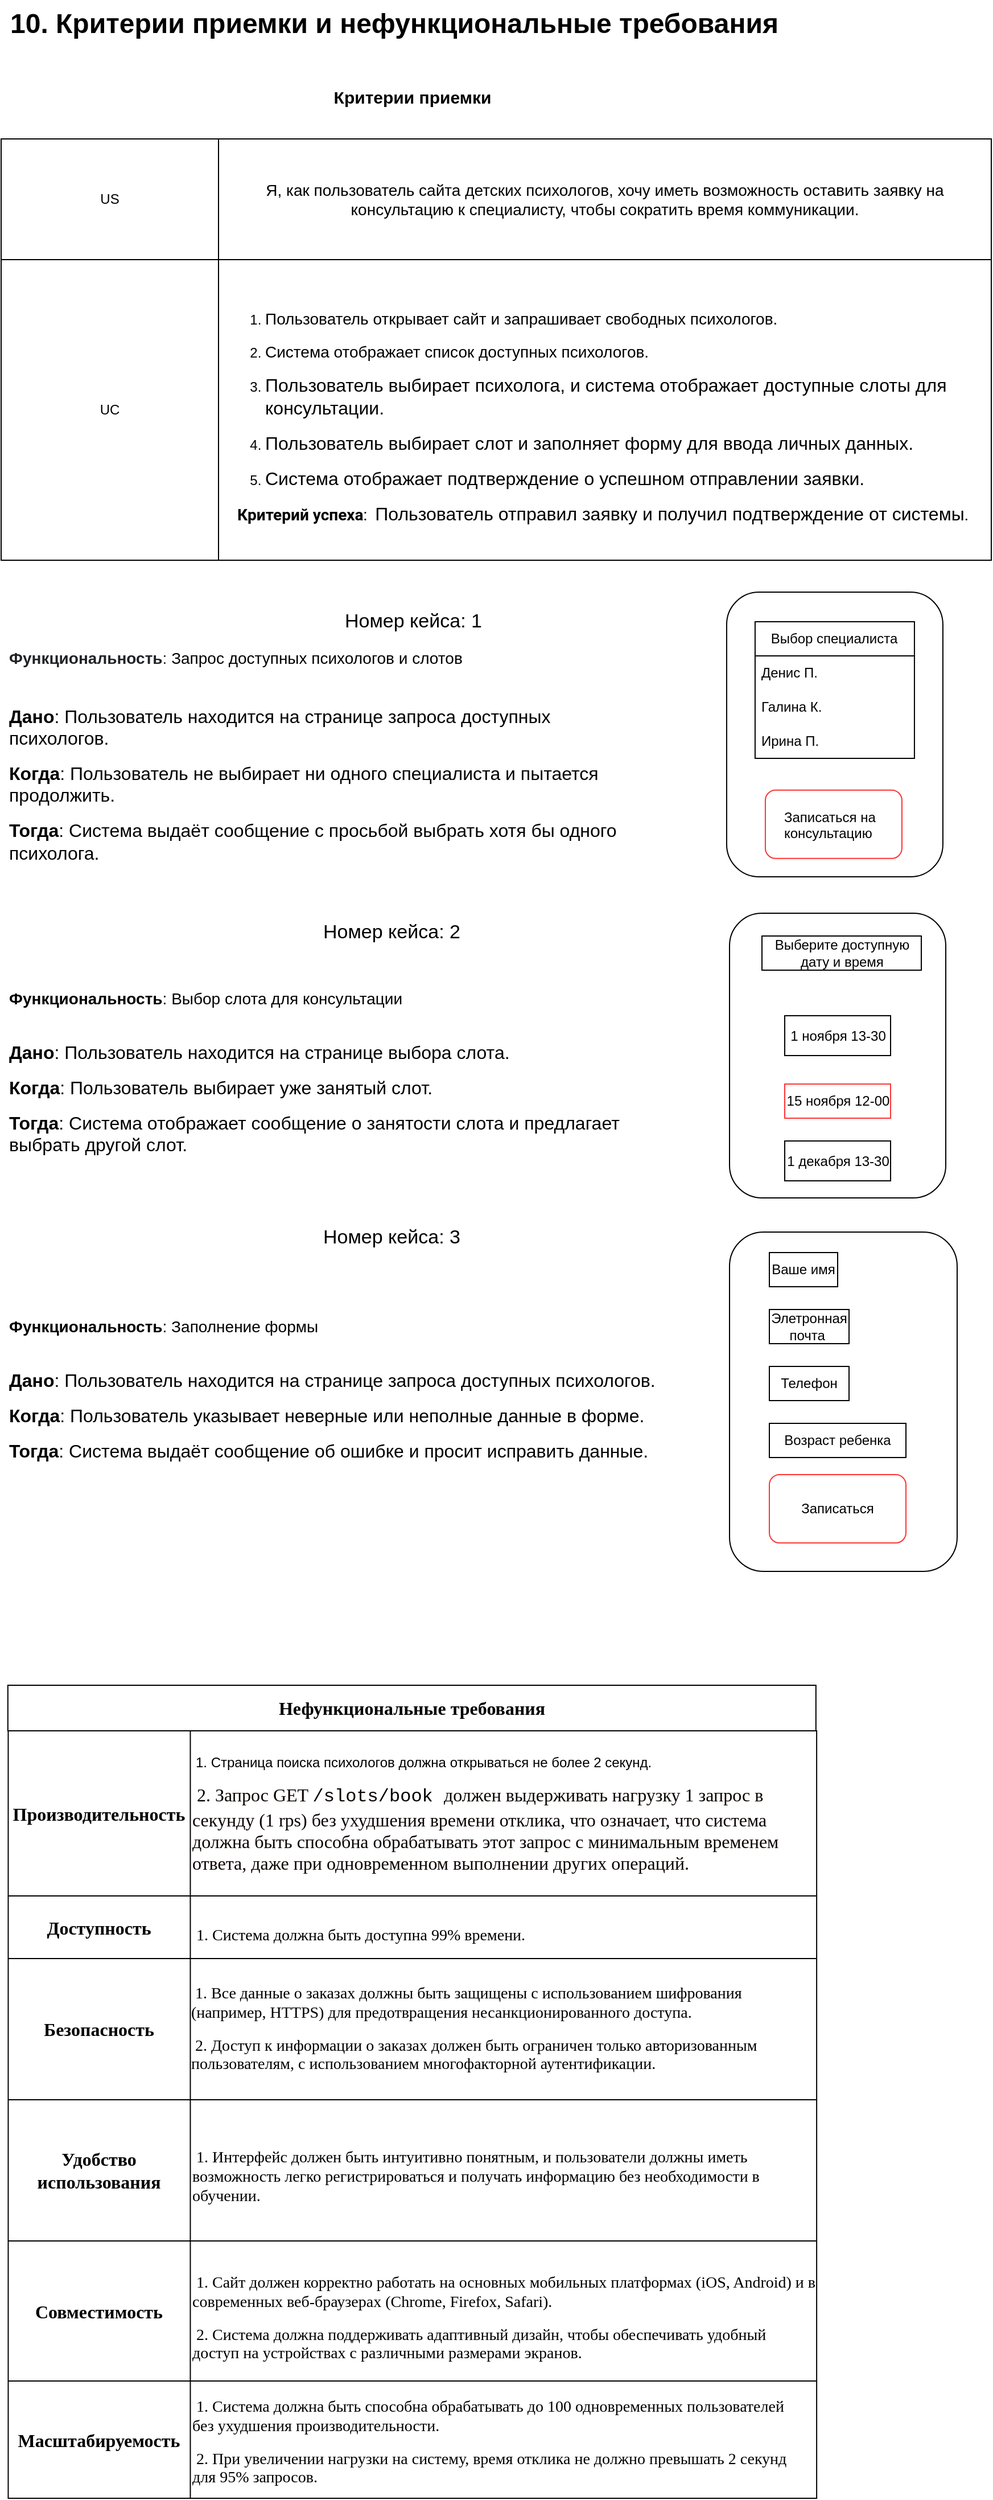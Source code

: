 <mxfile version="26.0.6">
  <diagram name="Страница — 1" id="lowcXcFxiL13PWXX_mxo">
    <mxGraphModel dx="1502" dy="-9956" grid="1" gridSize="10" guides="1" tooltips="1" connect="1" arrows="1" fold="1" page="1" pageScale="1" pageWidth="827" pageHeight="1169" math="0" shadow="0">
      <root>
        <mxCell id="0" />
        <mxCell id="1" parent="0" />
        <mxCell id="max8NpHxDRzMTPAFwEB_-426" value="&lt;font style=&quot;font-size: 24px;&quot;&gt;&lt;b&gt;10. Критерии приемки и нефункциональные требования&lt;/b&gt;&lt;/font&gt;" style="text;whiteSpace=wrap;html=1;" vertex="1" parent="1">
          <mxGeometry x="85.91" y="10560" width="790" height="40" as="geometry" />
        </mxCell>
        <mxCell id="max8NpHxDRzMTPAFwEB_-427" value="" style="shape=table;startSize=0;container=1;collapsible=0;childLayout=tableLayout;movable=1;resizable=1;rotatable=1;deletable=1;editable=1;locked=0;connectable=1;" vertex="1" parent="1">
          <mxGeometry x="80" y="10682" width="870" height="370" as="geometry" />
        </mxCell>
        <mxCell id="max8NpHxDRzMTPAFwEB_-428" value="" style="shape=tableRow;horizontal=0;startSize=0;swimlaneHead=0;swimlaneBody=0;strokeColor=inherit;top=0;left=0;bottom=0;right=0;collapsible=0;dropTarget=0;fillColor=none;points=[[0,0.5],[1,0.5]];portConstraint=eastwest;movable=1;resizable=1;rotatable=1;deletable=1;editable=1;locked=0;connectable=1;" vertex="1" parent="max8NpHxDRzMTPAFwEB_-427">
          <mxGeometry width="870" height="106" as="geometry" />
        </mxCell>
        <mxCell id="max8NpHxDRzMTPAFwEB_-429" value="US" style="shape=partialRectangle;html=1;whiteSpace=wrap;connectable=1;strokeColor=inherit;overflow=hidden;fillColor=none;top=0;left=0;bottom=0;right=0;pointerEvents=1;movable=1;resizable=1;rotatable=1;deletable=1;editable=1;locked=0;" vertex="1" parent="max8NpHxDRzMTPAFwEB_-428">
          <mxGeometry width="191" height="106" as="geometry">
            <mxRectangle width="191" height="106" as="alternateBounds" />
          </mxGeometry>
        </mxCell>
        <mxCell id="max8NpHxDRzMTPAFwEB_-430" value="&lt;p data-pm-slice=&quot;1 1 []&quot;&gt;&lt;font style=&quot;font-size: 14px;&quot;&gt;&lt;span&gt;Я, как пользователь сайта детских психологов, хочу иметь возможность оставить заявку на консультацию к специалисту, чтобы сократить время коммуникации.&lt;/span&gt;&lt;/font&gt;&lt;/p&gt;" style="shape=partialRectangle;html=1;whiteSpace=wrap;connectable=1;strokeColor=inherit;overflow=hidden;fillColor=none;top=0;left=0;bottom=0;right=0;pointerEvents=1;movable=1;resizable=1;rotatable=1;deletable=1;editable=1;locked=0;" vertex="1" parent="max8NpHxDRzMTPAFwEB_-428">
          <mxGeometry x="191" width="679" height="106" as="geometry">
            <mxRectangle width="679" height="106" as="alternateBounds" />
          </mxGeometry>
        </mxCell>
        <mxCell id="max8NpHxDRzMTPAFwEB_-431" value="" style="shape=tableRow;horizontal=0;startSize=0;swimlaneHead=0;swimlaneBody=0;strokeColor=inherit;top=0;left=0;bottom=0;right=0;collapsible=0;dropTarget=0;fillColor=none;points=[[0,0.5],[1,0.5]];portConstraint=eastwest;movable=1;resizable=1;rotatable=1;deletable=1;editable=1;locked=0;connectable=1;" vertex="1" parent="max8NpHxDRzMTPAFwEB_-427">
          <mxGeometry y="106" width="870" height="264" as="geometry" />
        </mxCell>
        <mxCell id="max8NpHxDRzMTPAFwEB_-432" value="UC" style="shape=partialRectangle;html=1;whiteSpace=wrap;connectable=1;strokeColor=inherit;overflow=hidden;fillColor=none;top=0;left=0;bottom=0;right=0;pointerEvents=1;movable=1;resizable=1;rotatable=1;deletable=1;editable=1;locked=0;" vertex="1" parent="max8NpHxDRzMTPAFwEB_-431">
          <mxGeometry width="191" height="264" as="geometry">
            <mxRectangle width="191" height="264" as="alternateBounds" />
          </mxGeometry>
        </mxCell>
        <mxCell id="max8NpHxDRzMTPAFwEB_-433" value="&lt;div align=&quot;left&quot;&gt;&lt;ol data-pm-slice=&quot;3 3 []&quot; start=&quot;1&quot; data-spread=&quot;false&quot;&gt;&lt;li&gt;&lt;p&gt;&lt;font style=&quot;font-size: 14px;&quot;&gt;&lt;span&gt;Пользователь открывает сайт и запрашивает свободных психологов.&lt;/span&gt;&lt;/font&gt;&lt;/p&gt;&lt;/li&gt;&lt;li&gt;&lt;p&gt;&lt;font style=&quot;font-size: 14px;&quot;&gt;&lt;span&gt;Система отображает список доступных психологов.&lt;/span&gt;&lt;/font&gt;&lt;/p&gt;&lt;/li&gt;&lt;li&gt;&lt;p&gt;&lt;font size=&quot;3&quot;&gt;&lt;span&gt;Пользователь выбирает психолога, и система отображает доступные слоты для консультации.&lt;/span&gt;&lt;/font&gt;&lt;/p&gt;&lt;/li&gt;&lt;li&gt;&lt;p&gt;&lt;font size=&quot;3&quot;&gt;&lt;span&gt;Пользователь выбирает слот и заполняет форму для ввода личных данных.&lt;/span&gt;&lt;/font&gt;&lt;/p&gt;&lt;/li&gt;&lt;li&gt;&lt;p&gt;&lt;font size=&quot;3&quot;&gt;&lt;span&gt;Система отображает подтверждение о успешном отправлении заявки.&lt;br&gt;&lt;/span&gt;&lt;/font&gt;&lt;/p&gt;&lt;/li&gt;&lt;/ol&gt;&lt;/div&gt;&lt;div&gt;&lt;span style=&quot;background-color: initial; white-space-collapse: preserve;&quot;&gt;&lt;/span&gt;&lt;span style=&quot;background-color: initial; white-space-collapse: preserve;&quot;&gt;&lt;font style=&quot;font-size: 14px;&quot; face=&quot;Roboto, -apple-system, BlinkMacSystemFont, Apple Color Emoji, Segoe UI, Oxygen, Ubuntu, Cantarell, Fira Sans, Droid Sans, Helvetica Neue, sans-serif&quot;&gt;&lt;b style=&quot;&quot;&gt;Критерий успеха&lt;/b&gt;:  &lt;/font&gt;&lt;/span&gt;&lt;font size=&quot;3&quot;&gt;&lt;span&gt;Пользователь отправил заявку и получил подтверждение от системы&lt;/span&gt;&lt;/font&gt;&lt;span style=&quot;background-color: initial; white-space-collapse: preserve;&quot;&gt;&lt;font style=&quot;font-size: 14px;&quot; face=&quot;Roboto, -apple-system, BlinkMacSystemFont, Apple Color Emoji, Segoe UI, Oxygen, Ubuntu, Cantarell, Fira Sans, Droid Sans, Helvetica Neue, sans-serif&quot;&gt;. &lt;/font&gt;&lt;/span&gt;&lt;/div&gt;" style="shape=partialRectangle;html=1;whiteSpace=wrap;connectable=1;strokeColor=inherit;overflow=hidden;fillColor=none;top=0;left=0;bottom=0;right=0;pointerEvents=1;movable=1;resizable=1;rotatable=1;deletable=1;editable=1;locked=0;" vertex="1" parent="max8NpHxDRzMTPAFwEB_-431">
          <mxGeometry x="191" width="679" height="264" as="geometry">
            <mxRectangle width="679" height="264" as="alternateBounds" />
          </mxGeometry>
        </mxCell>
        <mxCell id="max8NpHxDRzMTPAFwEB_-434" value="&lt;font style=&quot;font-size: 17px;&quot;&gt;Номер кейса: 1&lt;/font&gt;" style="text;whiteSpace=wrap;html=1;movable=1;resizable=1;rotatable=1;deletable=1;editable=1;locked=0;connectable=1;" vertex="1" parent="1">
          <mxGeometry x="380" y="11088.88" width="190" height="40" as="geometry" />
        </mxCell>
        <mxCell id="max8NpHxDRzMTPAFwEB_-435" value="&lt;font style=&quot;font-size: 14px;&quot;&gt;&lt;b style=&quot;font-weight:normal;&quot; id=&quot;docs-internal-guid-d930886a-7fff-87ad-3268-db77165c6cd9&quot;&gt;&lt;p dir=&quot;ltr&quot; style=&quot;line-height:1.38;margin-top:0pt;margin-bottom:0pt;&quot;&gt;&lt;span style=&quot;font-family: Arial, sans-serif; color: rgb(31, 35, 40); background-color: rgb(255, 255, 255); font-weight: 700; font-style: normal; font-variant: normal; text-decoration: none; vertical-align: baseline; white-space: pre-wrap;&quot;&gt;Функциональность&lt;/span&gt;&lt;span style=&quot;font-family: Arial, sans-serif; color: rgb(31, 35, 40); background-color: rgb(255, 255, 255); font-weight: 400; font-style: normal; font-variant: normal; text-decoration: none; vertical-align: baseline; white-space: pre-wrap;&quot;&gt;: &lt;/span&gt;&lt;font&gt;&lt;span&gt;Запрос доступных психологов и слотов&lt;/span&gt;&lt;/font&gt;&lt;/p&gt;&lt;/b&gt;&lt;b style=&quot;font-weight:normal;&quot; id=&quot;docs-internal-guid-d930886a-7fff-87ad-3268-db77165c6cd9&quot;&gt;&lt;p dir=&quot;ltr&quot; style=&quot;line-height:1.38;margin-top:0pt;margin-bottom:0pt;&quot;&gt;&lt;span style=&quot;font-family: Arial, sans-serif; color: rgb(31, 35, 40); background-color: rgb(255, 255, 255); font-weight: 400; font-style: normal; font-variant: normal; text-decoration: none; vertical-align: baseline; white-space: pre-wrap;&quot;&gt;&lt;br&gt;&lt;/span&gt;&lt;/p&gt;&lt;/b&gt;&lt;/font&gt;&lt;p data-pm-slice=&quot;1 1 []&quot;&gt;&lt;font size=&quot;3&quot;&gt;&lt;span&gt;&lt;b&gt;Дано&lt;/b&gt;: Пользователь находится на странице запроса доступных психологов.&amp;nbsp;&lt;/span&gt;&lt;/font&gt;&lt;/p&gt;&lt;p data-pm-slice=&quot;1 1 []&quot;&gt;&lt;font size=&quot;3&quot;&gt;&lt;span&gt;&lt;b&gt;Когда&lt;/b&gt;: Пользователь не выбирает ни одного специалиста и пытается продолжить.&amp;nbsp;&lt;/span&gt;&lt;/font&gt;&lt;/p&gt;&lt;p data-pm-slice=&quot;1 1 []&quot;&gt;&lt;font size=&quot;3&quot;&gt;&lt;span&gt;&lt;b&gt;Тогда&lt;/b&gt;: Система выдаёт сообщение с просьбой выбрать хотя бы одного психолога.&lt;/span&gt;&lt;/font&gt;&lt;/p&gt;" style="text;whiteSpace=wrap;html=1;movable=1;resizable=1;rotatable=1;deletable=1;editable=1;locked=0;connectable=1;" vertex="1" parent="1">
          <mxGeometry x="85" y="11122" width="560" height="191.87" as="geometry" />
        </mxCell>
        <mxCell id="max8NpHxDRzMTPAFwEB_-436" value="&lt;font style=&quot;font-size: 17px;&quot;&gt;Номер кейса: 2&lt;/font&gt;" style="text;whiteSpace=wrap;html=1;" vertex="1" parent="1">
          <mxGeometry x="360.91" y="11362" width="160" height="40" as="geometry" />
        </mxCell>
        <mxCell id="max8NpHxDRzMTPAFwEB_-437" value="&lt;div&gt;&lt;font style=&quot;font-size: 14px;&quot;&gt;&lt;b&gt;Функциональность&lt;/b&gt;: &lt;span&gt;Выбор слота для консультации&lt;/span&gt;&lt;/font&gt;&lt;/div&gt;&lt;div&gt;&lt;font style=&quot;font-size: 14px;&quot;&gt;&lt;span&gt;&lt;br&gt;&lt;/span&gt;&lt;/font&gt;&lt;/div&gt;&lt;p&gt;&lt;font size=&quot;3&quot;&gt;&lt;span&gt;&lt;b&gt;Дано&lt;/b&gt;: Пользователь находится на странице выбора слота.&amp;nbsp;&lt;/span&gt;&lt;/font&gt;&lt;/p&gt;&lt;p&gt;&lt;b style=&quot;font-size: medium; background-color: transparent; color: light-dark(rgb(0, 0, 0), rgb(255, 255, 255));&quot;&gt;Когда&lt;/b&gt;&lt;span style=&quot;font-size: medium; background-color: transparent; color: light-dark(rgb(0, 0, 0), rgb(255, 255, 255));&quot;&gt;: Пользователь выбирает уже занятый слот.&amp;nbsp;&lt;/span&gt;&lt;/p&gt;&lt;p&gt;&lt;font size=&quot;3&quot;&gt;&lt;span&gt;&lt;b&gt;Тогда&lt;/b&gt;: Система отображает сообщение о занятости слота и предлагает выбрать другой слот.&lt;/span&gt;&lt;/font&gt;&lt;/p&gt;" style="text;whiteSpace=wrap;html=1;" vertex="1" parent="1">
          <mxGeometry x="85" y="11422" width="560" height="170" as="geometry" />
        </mxCell>
        <mxCell id="max8NpHxDRzMTPAFwEB_-438" value="&lt;font style=&quot;font-size: 17px;&quot;&gt;Номер кейса: 3&lt;/font&gt;" style="text;whiteSpace=wrap;html=1;" vertex="1" parent="1">
          <mxGeometry x="361.39" y="11630" width="190" height="40" as="geometry" />
        </mxCell>
        <mxCell id="max8NpHxDRzMTPAFwEB_-439" value="&lt;div&gt;&lt;font style=&quot;font-size: 14px;&quot;&gt;&lt;b&gt;Функциональность&lt;/b&gt;: З&lt;span&gt;аполнение формы&lt;/span&gt;&lt;/font&gt;&lt;/div&gt;&lt;div&gt;&lt;font style=&quot;font-size: 14px;&quot;&gt;&lt;span&gt;&lt;br&gt;&lt;/span&gt;&lt;/font&gt;&lt;/div&gt;&lt;p data-pm-slice=&quot;1 1 []&quot;&gt;&lt;font size=&quot;3&quot;&gt;&lt;span&gt;&lt;b&gt;Дано&lt;/b&gt;: Пользователь находится на странице запроса доступных психологов.&lt;b&gt;&lt;br&gt;&lt;/b&gt;&lt;/span&gt;&lt;/font&gt;&lt;/p&gt;&lt;p data-pm-slice=&quot;1 1 []&quot;&gt;&lt;b style=&quot;font-size: medium; background-color: transparent; color: light-dark(rgb(0, 0, 0), rgb(255, 255, 255));&quot;&gt;Когда&lt;/b&gt;&lt;span style=&quot;font-size: medium; background-color: transparent; color: light-dark(rgb(0, 0, 0), rgb(255, 255, 255));&quot;&gt;: Пользователь указывает неверные или неполные данные в форме.&lt;/span&gt;&lt;/p&gt;&lt;p data-pm-slice=&quot;1 1 []&quot;&gt;&lt;b style=&quot;font-size: medium; background-color: transparent; color: light-dark(rgb(0, 0, 0), rgb(255, 255, 255));&quot;&gt;Тогда&lt;/b&gt;&lt;span style=&quot;font-size: medium; background-color: transparent; color: light-dark(rgb(0, 0, 0), rgb(255, 255, 255));&quot;&gt;: Система выдаёт сообщение об ошибке и просит исправить данные.&lt;/span&gt;&lt;/p&gt;" style="text;whiteSpace=wrap;html=1;" vertex="1" parent="1">
          <mxGeometry x="85" y="11710" width="610" height="220" as="geometry" />
        </mxCell>
        <mxCell id="max8NpHxDRzMTPAFwEB_-440" value="&lt;b&gt;&lt;font style=&quot;font-size: 15px;&quot;&gt;Критерии приемки&lt;/font&gt;&lt;/b&gt;" style="text;html=1;align=center;verticalAlign=middle;resizable=1;points=[];autosize=1;strokeColor=none;fillColor=none;movable=1;rotatable=1;deletable=1;editable=1;locked=0;connectable=1;" vertex="1" parent="1">
          <mxGeometry x="361.39" y="10630" width="160" height="30" as="geometry" />
        </mxCell>
        <mxCell id="max8NpHxDRzMTPAFwEB_-442" value="" style="rounded=1;whiteSpace=wrap;html=1;" vertex="1" parent="1">
          <mxGeometry x="717.47" y="11080" width="190" height="250" as="geometry" />
        </mxCell>
        <mxCell id="max8NpHxDRzMTPAFwEB_-443" value="Выбор специалиста" style="swimlane;fontStyle=0;childLayout=stackLayout;horizontal=1;startSize=30;horizontalStack=0;resizeParent=1;resizeParentMax=0;resizeLast=0;collapsible=1;marginBottom=0;whiteSpace=wrap;html=1;" vertex="1" parent="1">
          <mxGeometry x="742.47" y="11106" width="140" height="120" as="geometry" />
        </mxCell>
        <mxCell id="max8NpHxDRzMTPAFwEB_-444" value="Денис П." style="text;strokeColor=none;fillColor=none;align=left;verticalAlign=middle;spacingLeft=4;spacingRight=4;overflow=hidden;points=[[0,0.5],[1,0.5]];portConstraint=eastwest;rotatable=0;whiteSpace=wrap;html=1;" vertex="1" parent="max8NpHxDRzMTPAFwEB_-443">
          <mxGeometry y="30" width="140" height="30" as="geometry" />
        </mxCell>
        <mxCell id="max8NpHxDRzMTPAFwEB_-445" value="Галина К." style="text;strokeColor=none;fillColor=none;align=left;verticalAlign=middle;spacingLeft=4;spacingRight=4;overflow=hidden;points=[[0,0.5],[1,0.5]];portConstraint=eastwest;rotatable=0;whiteSpace=wrap;html=1;" vertex="1" parent="max8NpHxDRzMTPAFwEB_-443">
          <mxGeometry y="60" width="140" height="30" as="geometry" />
        </mxCell>
        <mxCell id="max8NpHxDRzMTPAFwEB_-446" value="Ирина П." style="text;strokeColor=none;fillColor=none;align=left;verticalAlign=middle;spacingLeft=4;spacingRight=4;overflow=hidden;points=[[0,0.5],[1,0.5]];portConstraint=eastwest;rotatable=0;whiteSpace=wrap;html=1;" vertex="1" parent="max8NpHxDRzMTPAFwEB_-443">
          <mxGeometry y="90" width="140" height="30" as="geometry" />
        </mxCell>
        <mxCell id="max8NpHxDRzMTPAFwEB_-447" value="" style="rounded=1;whiteSpace=wrap;html=1;strokeColor=#FF3333;" vertex="1" parent="1">
          <mxGeometry x="751.47" y="11253.87" width="120" height="60" as="geometry" />
        </mxCell>
        <mxCell id="max8NpHxDRzMTPAFwEB_-448" value="Записаться на консультацию" style="text;whiteSpace=wrap;html=1;" vertex="1" parent="1">
          <mxGeometry x="766.47" y="11263.87" width="120" height="40" as="geometry" />
        </mxCell>
        <mxCell id="max8NpHxDRzMTPAFwEB_-449" value="" style="rounded=1;whiteSpace=wrap;html=1;" vertex="1" parent="1">
          <mxGeometry x="720" y="11362" width="190" height="250" as="geometry" />
        </mxCell>
        <mxCell id="max8NpHxDRzMTPAFwEB_-456" value="Выберите доступную дату и время" style="rounded=0;whiteSpace=wrap;html=1;" vertex="1" parent="1">
          <mxGeometry x="748.5" y="11382" width="140" height="30" as="geometry" />
        </mxCell>
        <mxCell id="max8NpHxDRzMTPAFwEB_-457" value="1 ноября 13-30" style="rounded=0;whiteSpace=wrap;html=1;" vertex="1" parent="1">
          <mxGeometry x="768.5" y="11452" width="93" height="35" as="geometry" />
        </mxCell>
        <mxCell id="max8NpHxDRzMTPAFwEB_-458" value="15 ноября 12-00" style="rounded=0;whiteSpace=wrap;html=1;strokeColor=#FF3333;" vertex="1" parent="1">
          <mxGeometry x="768.5" y="11512" width="93" height="30" as="geometry" />
        </mxCell>
        <mxCell id="max8NpHxDRzMTPAFwEB_-459" value="1 декабря 13-30" style="rounded=0;whiteSpace=wrap;html=1;" vertex="1" parent="1">
          <mxGeometry x="768.5" y="11562" width="93" height="35" as="geometry" />
        </mxCell>
        <mxCell id="max8NpHxDRzMTPAFwEB_-460" value="" style="rounded=1;whiteSpace=wrap;html=1;" vertex="1" parent="1">
          <mxGeometry x="720" y="11642" width="200" height="298" as="geometry" />
        </mxCell>
        <mxCell id="max8NpHxDRzMTPAFwEB_-461" value="Ваше имя" style="rounded=0;whiteSpace=wrap;html=1;" vertex="1" parent="1">
          <mxGeometry x="755" y="11660" width="60" height="30" as="geometry" />
        </mxCell>
        <mxCell id="max8NpHxDRzMTPAFwEB_-462" value="Телефон" style="rounded=0;whiteSpace=wrap;html=1;" vertex="1" parent="1">
          <mxGeometry x="755" y="11760" width="70" height="30" as="geometry" />
        </mxCell>
        <mxCell id="max8NpHxDRzMTPAFwEB_-463" value="Возраст ребенка" style="rounded=0;whiteSpace=wrap;html=1;" vertex="1" parent="1">
          <mxGeometry x="755" y="11810" width="120" height="30" as="geometry" />
        </mxCell>
        <mxCell id="max8NpHxDRzMTPAFwEB_-464" value="Элетронная почта&amp;nbsp;" style="rounded=0;whiteSpace=wrap;html=1;" vertex="1" parent="1">
          <mxGeometry x="755" y="11710" width="70" height="30" as="geometry" />
        </mxCell>
        <mxCell id="max8NpHxDRzMTPAFwEB_-465" value="Записаться" style="rounded=1;whiteSpace=wrap;html=1;strokeColor=#FF3333;" vertex="1" parent="1">
          <mxGeometry x="755" y="11855" width="120" height="60" as="geometry" />
        </mxCell>
        <mxCell id="max8NpHxDRzMTPAFwEB_-473" value="&lt;b&gt;&lt;font face=&quot;Times New Roman&quot; style=&quot;font-size: 16px;&quot;&gt;Нефункциональные требования&lt;/font&gt;&lt;/b&gt;" style="rounded=0;whiteSpace=wrap;html=1;" vertex="1" parent="1">
          <mxGeometry x="85.91" y="12040" width="710" height="40" as="geometry" />
        </mxCell>
        <mxCell id="max8NpHxDRzMTPAFwEB_-474" value="" style="shape=table;startSize=0;container=1;collapsible=0;childLayout=tableLayout;" vertex="1" parent="1">
          <mxGeometry x="86.23" y="12080" width="710.33" height="674" as="geometry" />
        </mxCell>
        <mxCell id="max8NpHxDRzMTPAFwEB_-475" value="" style="shape=tableRow;horizontal=0;startSize=0;swimlaneHead=0;swimlaneBody=0;strokeColor=inherit;top=0;left=0;bottom=0;right=0;collapsible=0;dropTarget=0;fillColor=none;points=[[0,0.5],[1,0.5]];portConstraint=eastwest;" vertex="1" parent="max8NpHxDRzMTPAFwEB_-474">
          <mxGeometry width="710.33" height="145" as="geometry" />
        </mxCell>
        <mxCell id="max8NpHxDRzMTPAFwEB_-476" value="&lt;p class=&quot;MsoNormal&quot;&gt;&lt;b style=&quot;font-family: &amp;quot;Times New Roman&amp;quot;; font-size: 16px;&quot;&gt;Производительность&lt;/b&gt;&lt;br&gt;&lt;/p&gt;" style="shape=partialRectangle;html=1;whiteSpace=wrap;connectable=0;strokeColor=inherit;overflow=hidden;fillColor=none;top=0;left=0;bottom=0;right=0;pointerEvents=1;" vertex="1" parent="max8NpHxDRzMTPAFwEB_-475">
          <mxGeometry width="160" height="145" as="geometry">
            <mxRectangle width="160" height="145" as="alternateBounds" />
          </mxGeometry>
        </mxCell>
        <mxCell id="max8NpHxDRzMTPAFwEB_-477" value="&lt;p class=&quot;MsoNormal&quot;&gt;&lt;font style=&quot;font-size: 12px;&quot;&gt;&lt;font face=&quot;Times New Roman&quot; style=&quot;&quot;&gt;&amp;nbsp;&lt;/font&gt;&lt;span style=&quot;background-color: transparent; color: light-dark(rgb(0, 0, 0), rgb(255, 255, 255));&quot;&gt;1. Страница поиска психологов должна открываться не более 2 секунд.&lt;/span&gt;&lt;/font&gt;&lt;/p&gt;&lt;p class=&quot;MsoNormal&quot;&gt;&lt;font size=&quot;3&quot;&gt;&lt;span style=&quot;font-family: &amp;quot;Times New Roman&amp;quot;; background-color: transparent; color: light-dark(rgb(0, 0, 0), rgb(255, 255, 255));&quot;&gt;&amp;nbsp;2.&amp;nbsp;&lt;/span&gt;&lt;span style=&quot;font-style: inherit; font-variant-ligatures: inherit; font-variant-caps: inherit; background-color: rgb(255, 255, 255);&quot;&gt;&lt;font style=&quot;color: rgb(10, 3, 0);&quot; face=&quot;Times New Roman&quot;&gt;Запрос GET &lt;span style=&quot;color: var(--theme-text-primary); background-color: transparent; font-family: ui-monospace, SFMono-Regular, &amp;quot;SF Mono&amp;quot;, Menlo, Consolas, &amp;quot;Liberation Mono&amp;quot;, monospace;&quot;&gt;/slots&lt;/span&gt;&lt;span style=&quot;color: rgb(0, 0, 0); background-color: initial; font-family: ui-monospace, SFMono-Regular, &amp;quot;SF Mono&amp;quot;, Menlo, Consolas, &amp;quot;Liberation Mono&amp;quot;, monospace;&quot;&gt;/book&amp;nbsp;&lt;/span&gt;должен выдерживать нагрузку 1 запрос в секунду (1 rps) без ухудшения времени отклика, что означает, что система должна быть способна обрабатывать этот запрос с минимальным временем ответа, даже при одновременном выполнении других операций.&lt;/font&gt;&lt;/span&gt;&lt;/font&gt;&lt;/p&gt;" style="shape=partialRectangle;html=1;whiteSpace=wrap;connectable=0;strokeColor=inherit;overflow=hidden;fillColor=none;top=0;left=0;bottom=0;right=0;pointerEvents=1;align=left;" vertex="1" parent="max8NpHxDRzMTPAFwEB_-475">
          <mxGeometry x="160" width="550" height="145" as="geometry">
            <mxRectangle width="550" height="145" as="alternateBounds" />
          </mxGeometry>
        </mxCell>
        <mxCell id="max8NpHxDRzMTPAFwEB_-478" style="shape=tableRow;horizontal=0;startSize=0;swimlaneHead=0;swimlaneBody=0;strokeColor=inherit;top=0;left=0;bottom=0;right=0;collapsible=0;dropTarget=0;fillColor=none;points=[[0,0.5],[1,0.5]];portConstraint=eastwest;" vertex="1" parent="max8NpHxDRzMTPAFwEB_-474">
          <mxGeometry y="145" width="710.33" height="55" as="geometry" />
        </mxCell>
        <mxCell id="max8NpHxDRzMTPAFwEB_-479" value="&lt;p class=&quot;MsoNormal&quot;&gt;&lt;font style=&quot;font-size: 16px;&quot; face=&quot;Times New Roman&quot;&gt;&lt;b style=&quot;&quot;&gt;Доступность&lt;/b&gt;&lt;/font&gt;&lt;/p&gt;" style="shape=partialRectangle;html=1;whiteSpace=wrap;connectable=0;strokeColor=inherit;overflow=hidden;fillColor=none;top=0;left=0;bottom=0;right=0;pointerEvents=1;align=center;" vertex="1" parent="max8NpHxDRzMTPAFwEB_-478">
          <mxGeometry width="160" height="55" as="geometry">
            <mxRectangle width="160" height="55" as="alternateBounds" />
          </mxGeometry>
        </mxCell>
        <mxCell id="max8NpHxDRzMTPAFwEB_-480" value="&lt;p style=&quot;margin-bottom: 0cm;&quot; class=&quot;MsoNormal&quot;&gt;&lt;font style=&quot;font-size: 14px;&quot;&gt;&lt;font style=&quot;&quot; face=&quot;Times New Roman&quot;&gt;&amp;nbsp;1.&amp;nbsp;&lt;/font&gt;&lt;span style=&quot;background-color: transparent;&quot;&gt;&lt;font style=&quot;&quot; face=&quot;Times New Roman&quot;&gt;Система должна быть доступна 99% времени.&lt;/font&gt;&lt;/span&gt;&lt;/font&gt;&lt;/p&gt;" style="shape=partialRectangle;html=1;whiteSpace=wrap;connectable=0;strokeColor=inherit;overflow=hidden;fillColor=none;top=0;left=0;bottom=0;right=0;pointerEvents=1;align=left;" vertex="1" parent="max8NpHxDRzMTPAFwEB_-478">
          <mxGeometry x="160" width="550" height="55" as="geometry">
            <mxRectangle width="550" height="55" as="alternateBounds" />
          </mxGeometry>
        </mxCell>
        <mxCell id="max8NpHxDRzMTPAFwEB_-481" style="shape=tableRow;horizontal=0;startSize=0;swimlaneHead=0;swimlaneBody=0;strokeColor=inherit;top=0;left=0;bottom=0;right=0;collapsible=0;dropTarget=0;fillColor=none;points=[[0,0.5],[1,0.5]];portConstraint=eastwest;" vertex="1" parent="max8NpHxDRzMTPAFwEB_-474">
          <mxGeometry y="200" width="710.33" height="124" as="geometry" />
        </mxCell>
        <mxCell id="max8NpHxDRzMTPAFwEB_-482" value="&lt;p class=&quot;MsoNormal&quot;&gt;&lt;b&gt;&lt;span style=&quot;font-family:&amp;quot;Times New Roman&amp;quot;,serif&quot;&gt;&lt;font style=&quot;font-size: 16px;&quot;&gt;Безопасность&lt;/font&gt;&lt;/span&gt;&lt;/b&gt;&lt;/p&gt;" style="shape=partialRectangle;html=1;whiteSpace=wrap;connectable=0;strokeColor=inherit;overflow=hidden;fillColor=none;top=0;left=0;bottom=0;right=0;pointerEvents=1;" vertex="1" parent="max8NpHxDRzMTPAFwEB_-481">
          <mxGeometry width="160" height="124" as="geometry">
            <mxRectangle width="160" height="124" as="alternateBounds" />
          </mxGeometry>
        </mxCell>
        <mxCell id="max8NpHxDRzMTPAFwEB_-483" value="&lt;p style=&quot;text-align: left; margin-bottom: 0cm;&quot; class=&quot;MsoNormal&quot;&gt;&lt;font style=&quot;font-size: 14px;&quot; face=&quot;Times New Roman&quot;&gt;&amp;nbsp;1. Все данные о заказах должны быть защищены с использованием шифрования (например, HTTPS) для предотвращения несанкционированного доступа.&lt;/font&gt;&lt;/p&gt;&lt;p style=&quot;margin-bottom: 0cm;&quot; class=&quot;MsoNormal&quot;&gt;&lt;/p&gt;&lt;div style=&quot;text-align: left;&quot;&gt;&lt;span style=&quot;font-size: 14px; font-family: &amp;quot;Times New Roman&amp;quot;; background-color: transparent; color: light-dark(rgb(0, 0, 0), rgb(255, 255, 255));&quot;&gt;&amp;nbsp;2. Доступ&amp;nbsp;&lt;/span&gt;&lt;span style=&quot;font-size: 14px; font-family: &amp;quot;Times New Roman&amp;quot;; background-color: transparent; color: light-dark(rgb(0, 0, 0), rgb(255, 255, 255));&quot;&gt;к информации о заказах должен быть ограничен только авторизованным&lt;/span&gt;&lt;/div&gt;&lt;font style=&quot;font-size: 14px;&quot; face=&quot;Times New Roman&quot;&gt;&lt;div style=&quot;text-align: left;&quot;&gt;&lt;span style=&quot;background-color: transparent; color: light-dark(rgb(0, 0, 0), rgb(255, 255, 255));&quot;&gt;пользователям, с использованием многофакторной аутентификации.&lt;/span&gt;&lt;/div&gt;&lt;/font&gt;&lt;p&gt;&lt;/p&gt;" style="shape=partialRectangle;html=1;whiteSpace=wrap;connectable=0;strokeColor=inherit;overflow=hidden;fillColor=none;top=0;left=0;bottom=0;right=0;pointerEvents=1;" vertex="1" parent="max8NpHxDRzMTPAFwEB_-481">
          <mxGeometry x="160" width="550" height="124" as="geometry">
            <mxRectangle width="550" height="124" as="alternateBounds" />
          </mxGeometry>
        </mxCell>
        <mxCell id="max8NpHxDRzMTPAFwEB_-484" style="shape=tableRow;horizontal=0;startSize=0;swimlaneHead=0;swimlaneBody=0;strokeColor=inherit;top=0;left=0;bottom=0;right=0;collapsible=0;dropTarget=0;fillColor=none;points=[[0,0.5],[1,0.5]];portConstraint=eastwest;" vertex="1" parent="max8NpHxDRzMTPAFwEB_-474">
          <mxGeometry y="324" width="710.33" height="124" as="geometry" />
        </mxCell>
        <mxCell id="max8NpHxDRzMTPAFwEB_-485" value="&lt;font style=&quot;font-size: 16px;&quot; face=&quot;Times New Roman&quot;&gt;&lt;b&gt;Удобство использования&lt;/b&gt;&lt;/font&gt;" style="shape=partialRectangle;html=1;whiteSpace=wrap;connectable=0;strokeColor=inherit;overflow=hidden;fillColor=none;top=0;left=0;bottom=0;right=0;pointerEvents=1;" vertex="1" parent="max8NpHxDRzMTPAFwEB_-484">
          <mxGeometry width="160" height="124" as="geometry">
            <mxRectangle width="160" height="124" as="alternateBounds" />
          </mxGeometry>
        </mxCell>
        <mxCell id="max8NpHxDRzMTPAFwEB_-486" value="&lt;p style=&quot;margin-bottom:0cm&quot; class=&quot;MsoNormal&quot;&gt;&lt;font style=&quot;font-size: 14px;&quot; face=&quot;Times New Roman&quot;&gt;&amp;nbsp;1. Интерфейс должен быть интуитивно понятным, и пользователи должны иметь возможность легко регистрироваться и получать информацию без необходимости в обучении.&lt;/font&gt;&lt;/p&gt;" style="shape=partialRectangle;html=1;whiteSpace=wrap;connectable=0;strokeColor=inherit;overflow=hidden;fillColor=none;top=0;left=0;bottom=0;right=0;pointerEvents=1;align=left;" vertex="1" parent="max8NpHxDRzMTPAFwEB_-484">
          <mxGeometry x="160" width="550" height="124" as="geometry">
            <mxRectangle width="550" height="124" as="alternateBounds" />
          </mxGeometry>
        </mxCell>
        <mxCell id="max8NpHxDRzMTPAFwEB_-487" style="shape=tableRow;horizontal=0;startSize=0;swimlaneHead=0;swimlaneBody=0;strokeColor=inherit;top=0;left=0;bottom=0;right=0;collapsible=0;dropTarget=0;fillColor=none;points=[[0,0.5],[1,0.5]];portConstraint=eastwest;" vertex="1" parent="max8NpHxDRzMTPAFwEB_-474">
          <mxGeometry y="448" width="710.33" height="123" as="geometry" />
        </mxCell>
        <mxCell id="max8NpHxDRzMTPAFwEB_-488" value="&lt;font style=&quot;font-size: 16px;&quot; face=&quot;Times New Roman&quot;&gt;&lt;b&gt;Совместимость&lt;/b&gt;&lt;/font&gt;" style="shape=partialRectangle;html=1;whiteSpace=wrap;connectable=0;strokeColor=inherit;overflow=hidden;fillColor=none;top=0;left=0;bottom=0;right=0;pointerEvents=1;" vertex="1" parent="max8NpHxDRzMTPAFwEB_-487">
          <mxGeometry width="160" height="123" as="geometry">
            <mxRectangle width="160" height="123" as="alternateBounds" />
          </mxGeometry>
        </mxCell>
        <mxCell id="max8NpHxDRzMTPAFwEB_-489" value="&lt;p style=&quot;margin-bottom:0cm&quot; class=&quot;MsoNormal&quot;&gt;&lt;font face=&quot;Times New Roman&quot; style=&quot;font-size: 14px;&quot;&gt;&amp;nbsp;1. Сайт должен корректно работать на основных мобильных платформах (iOS, Android) и в современных веб-браузерах (Chrome, Firefox, Safari).&lt;/font&gt;&lt;/p&gt;&lt;p style=&quot;margin-bottom:0cm&quot; class=&quot;MsoNormal&quot;&gt;&lt;font face=&quot;Times New Roman&quot; style=&quot;font-size: 14px;&quot;&gt;&lt;span style=&quot;background-color: transparent; color: light-dark(rgb(0, 0, 0), rgb(255, 255, 255));&quot;&gt;&amp;nbsp;2. Система &lt;/span&gt;&lt;span style=&quot;background-color: transparent; color: light-dark(rgb(0, 0, 0), rgb(255, 255, 255));&quot;&gt;должна поддерживать адаптивный дизайн, чтобы обеспечивать удобный доступ на &lt;/span&gt;&lt;span style=&quot;background-color: transparent; color: light-dark(rgb(0, 0, 0), rgb(255, 255, 255));&quot;&gt;устройствах с различными размерами экранов.&lt;/span&gt;&lt;/font&gt;&lt;/p&gt;" style="shape=partialRectangle;html=1;whiteSpace=wrap;connectable=0;strokeColor=inherit;overflow=hidden;fillColor=none;top=0;left=0;bottom=0;right=0;pointerEvents=1;align=left;" vertex="1" parent="max8NpHxDRzMTPAFwEB_-487">
          <mxGeometry x="160" width="550" height="123" as="geometry">
            <mxRectangle width="550" height="123" as="alternateBounds" />
          </mxGeometry>
        </mxCell>
        <mxCell id="max8NpHxDRzMTPAFwEB_-490" style="shape=tableRow;horizontal=0;startSize=0;swimlaneHead=0;swimlaneBody=0;strokeColor=inherit;top=0;left=0;bottom=0;right=0;collapsible=0;dropTarget=0;fillColor=none;points=[[0,0.5],[1,0.5]];portConstraint=eastwest;" vertex="1" parent="max8NpHxDRzMTPAFwEB_-474">
          <mxGeometry y="571" width="710.33" height="103" as="geometry" />
        </mxCell>
        <mxCell id="max8NpHxDRzMTPAFwEB_-491" value="&lt;font face=&quot;Times New Roman&quot; style=&quot;font-size: 16px;&quot;&gt;&lt;b&gt;Масштабируемость&lt;/b&gt;&lt;/font&gt;" style="shape=partialRectangle;html=1;whiteSpace=wrap;connectable=0;strokeColor=inherit;overflow=hidden;fillColor=none;top=0;left=0;bottom=0;right=0;pointerEvents=1;align=center;" vertex="1" parent="max8NpHxDRzMTPAFwEB_-490">
          <mxGeometry width="160" height="103" as="geometry">
            <mxRectangle width="160" height="103" as="alternateBounds" />
          </mxGeometry>
        </mxCell>
        <mxCell id="max8NpHxDRzMTPAFwEB_-492" value="&lt;p class=&quot;MsoNormal&quot;&gt;&lt;font style=&quot;font-size: 14px;&quot; face=&quot;Times New Roman&quot;&gt;&amp;nbsp;1. Система должна быть способна обрабатывать до 100 одновременных пользователей без&amp;nbsp;ухудшения производительности.&lt;/font&gt;&lt;/p&gt;&lt;p class=&quot;MsoNormal&quot;&gt;&lt;font style=&quot;font-size: 14px;&quot; face=&quot;Times New Roman&quot;&gt;&lt;span style=&quot;background-color: transparent; color: light-dark(rgb(0, 0, 0), rgb(255, 255, 255));&quot;&gt;&amp;nbsp;2. При&amp;nbsp;&lt;/span&gt;&lt;span style=&quot;background-color: transparent; color: light-dark(rgb(0, 0, 0), rgb(255, 255, 255));&quot;&gt;увеличении нагрузки на систему, время отклика не должно превышать 2 секунд для&amp;nbsp;&lt;/span&gt;&lt;span style=&quot;background-color: transparent; color: light-dark(rgb(0, 0, 0), rgb(255, 255, 255));&quot;&gt;95% запросов.&lt;/span&gt;&lt;/font&gt;&lt;/p&gt;" style="shape=partialRectangle;html=1;whiteSpace=wrap;connectable=0;strokeColor=inherit;overflow=hidden;fillColor=none;top=0;left=0;bottom=0;right=0;pointerEvents=1;align=left;" vertex="1" parent="max8NpHxDRzMTPAFwEB_-490">
          <mxGeometry x="160" width="550" height="103" as="geometry">
            <mxRectangle width="550" height="103" as="alternateBounds" />
          </mxGeometry>
        </mxCell>
      </root>
    </mxGraphModel>
  </diagram>
</mxfile>
